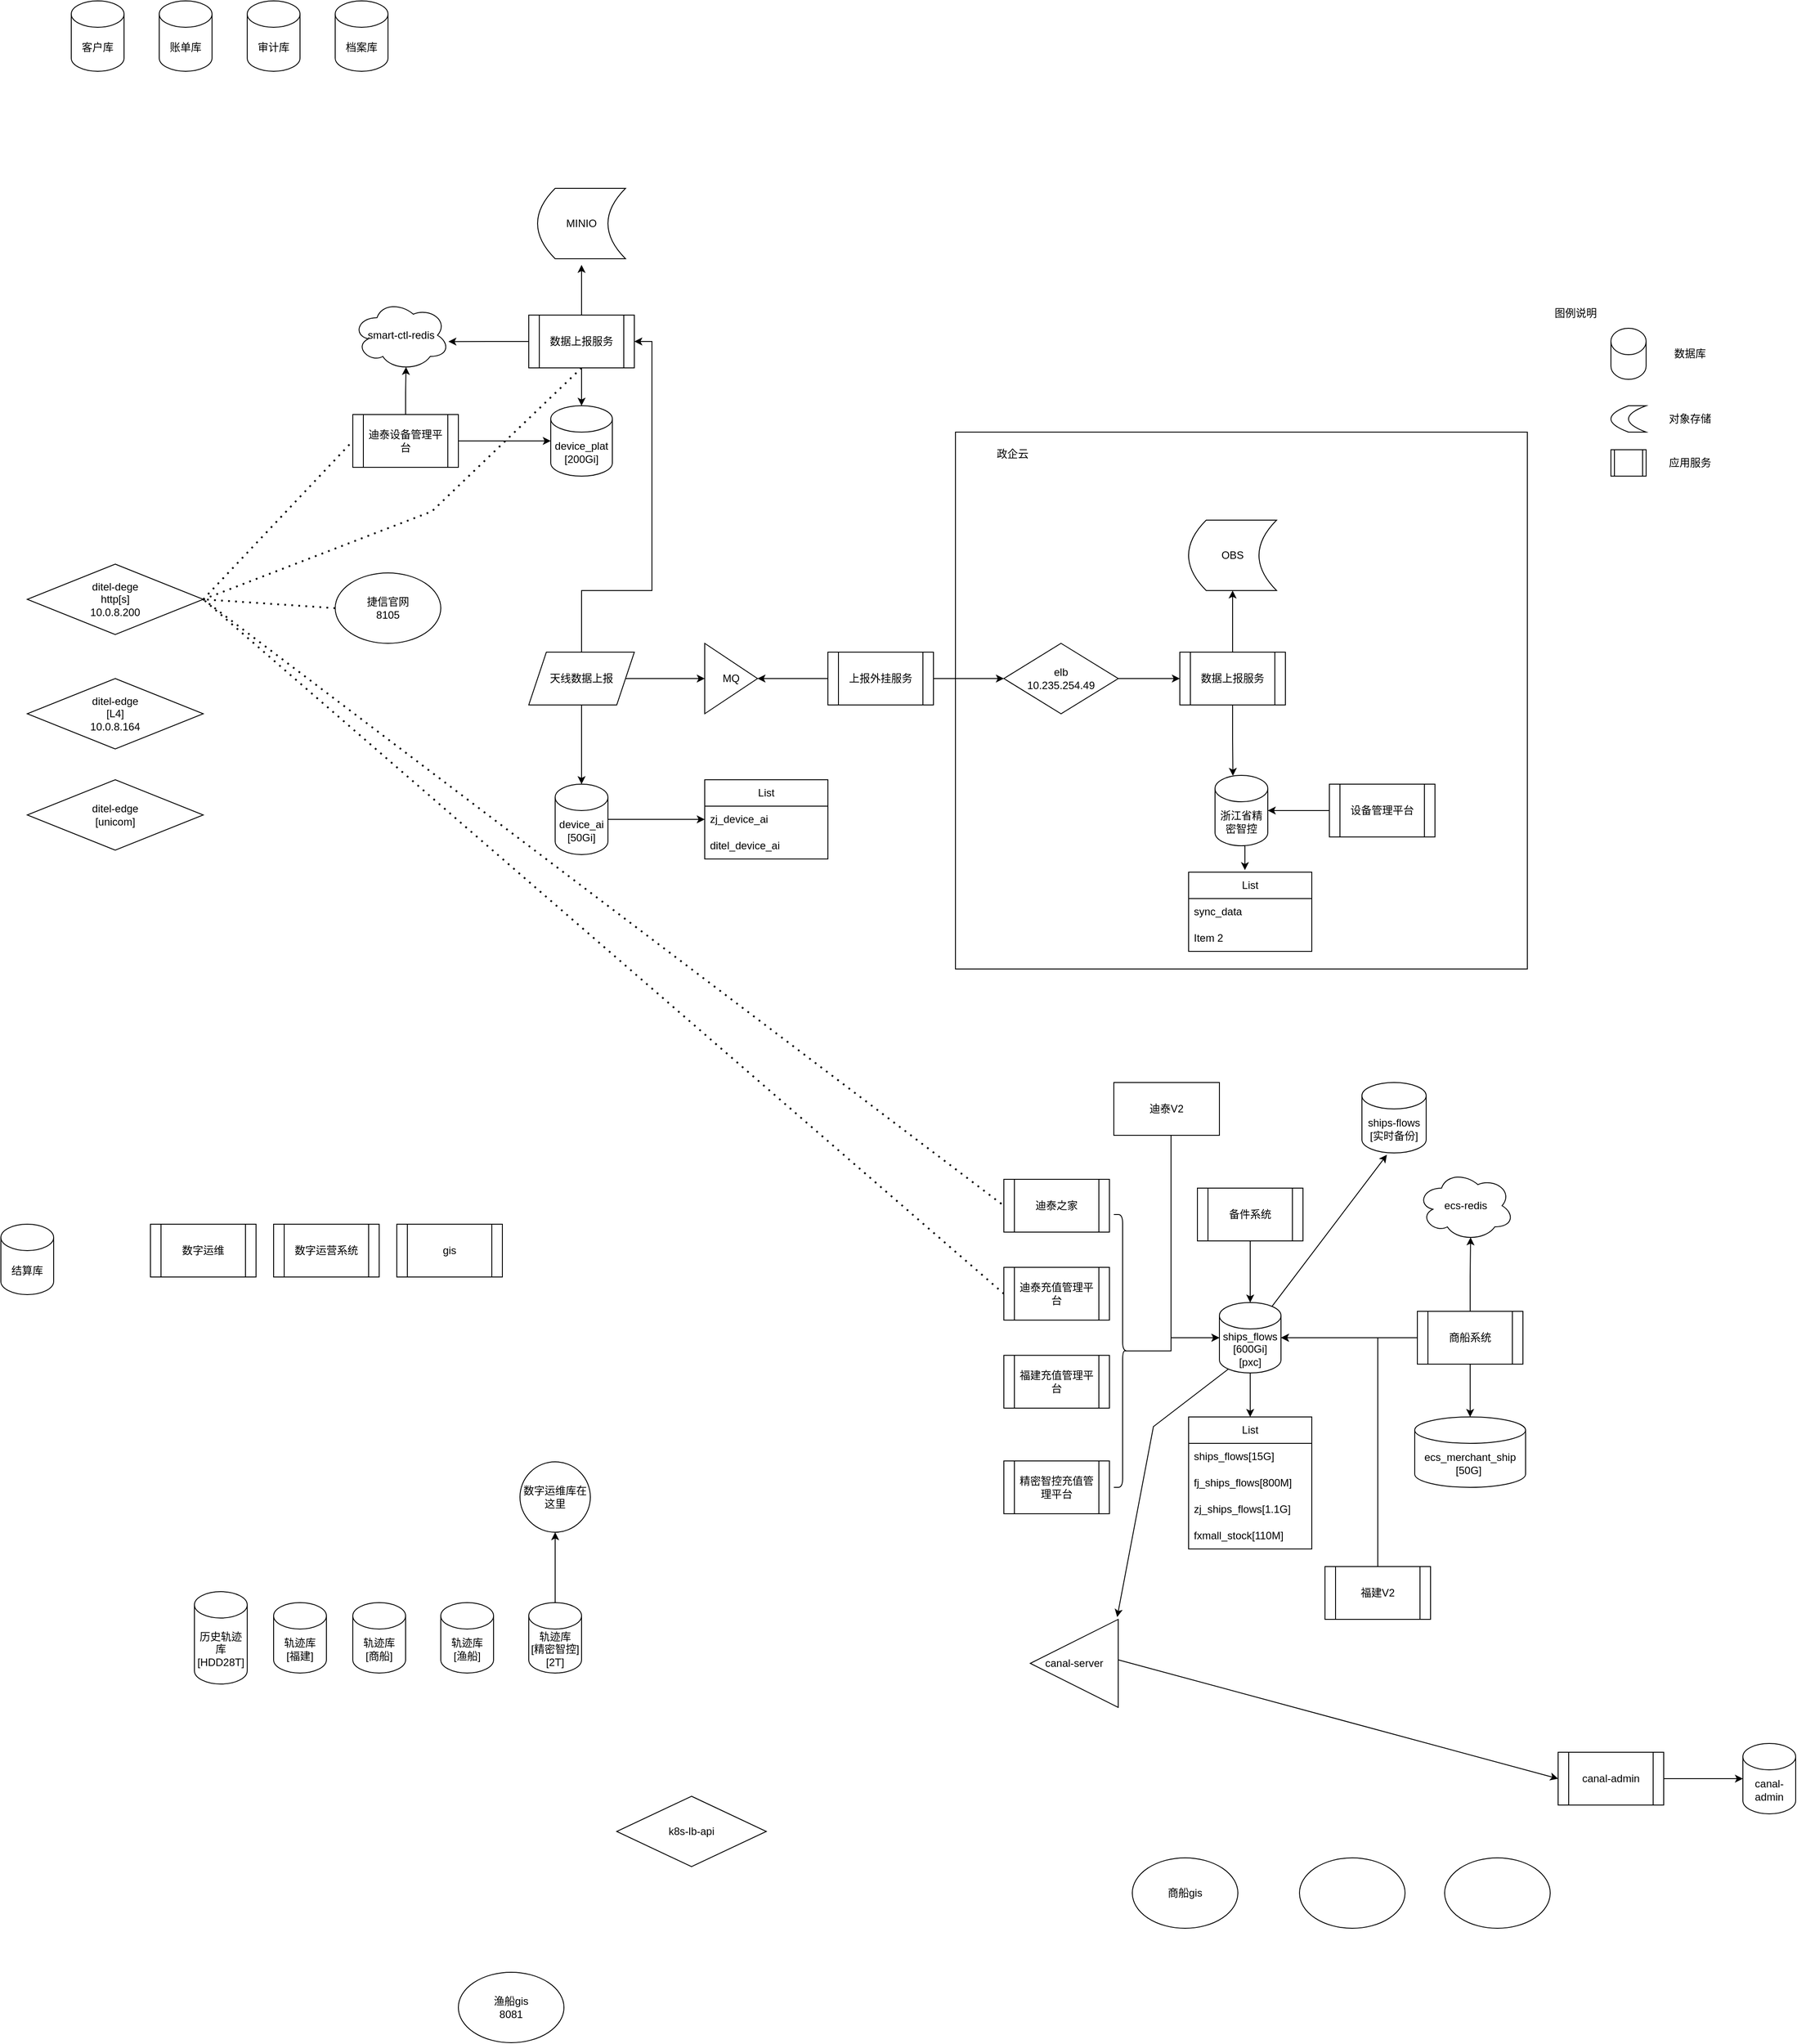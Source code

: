 <mxfile version="21.7.5" type="github">
  <diagram id="1JJ-UvxjRfw-XplDersZ" name="Page-1">
    <mxGraphModel dx="2066" dy="2799" grid="1" gridSize="10" guides="1" tooltips="1" connect="1" arrows="1" fold="1" page="1" pageScale="1" pageWidth="1169" pageHeight="827" math="0" shadow="0">
      <root>
        <mxCell id="0" />
        <mxCell id="1" parent="0" />
        <mxCell id="yJ9xiVmko6FUMowYA85W-11" style="edgeStyle=orthogonalEdgeStyle;rounded=0;orthogonalLoop=1;jettySize=auto;html=1;entryX=0.5;entryY=0;entryDx=0;entryDy=0;" parent="1" source="yJ9xiVmko6FUMowYA85W-1" target="yJ9xiVmko6FUMowYA85W-4" edge="1">
          <mxGeometry relative="1" as="geometry" />
        </mxCell>
        <mxCell id="yJ9xiVmko6FUMowYA85W-1" value="ships_flows&lt;br&gt;[600Gi]&lt;br&gt;[pxc]" style="shape=cylinder3;whiteSpace=wrap;html=1;boundedLbl=1;backgroundOutline=1;size=15;" parent="1" vertex="1">
          <mxGeometry x="1475" y="359" width="70" height="80" as="geometry" />
        </mxCell>
        <mxCell id="yJ9xiVmko6FUMowYA85W-2" value="ecs_merchant_ship&lt;div&gt;[50G]&amp;nbsp;&lt;/div&gt;" style="shape=cylinder3;whiteSpace=wrap;html=1;boundedLbl=1;backgroundOutline=1;size=15;" parent="1" vertex="1">
          <mxGeometry x="1697" y="489" width="126" height="80" as="geometry" />
        </mxCell>
        <mxCell id="Zfk1nKemQIYkyYiP94ir-39" style="edgeStyle=orthogonalEdgeStyle;rounded=0;orthogonalLoop=1;jettySize=auto;html=1;entryX=0;entryY=0.5;entryDx=0;entryDy=0;" parent="1" source="yJ9xiVmko6FUMowYA85W-3" target="Zfk1nKemQIYkyYiP94ir-9" edge="1">
          <mxGeometry relative="1" as="geometry" />
        </mxCell>
        <mxCell id="yJ9xiVmko6FUMowYA85W-3" value="device_ai&lt;br&gt;[50Gi]" style="shape=cylinder3;whiteSpace=wrap;html=1;boundedLbl=1;backgroundOutline=1;size=15;" parent="1" vertex="1">
          <mxGeometry x="720" y="-230" width="60" height="80" as="geometry" />
        </mxCell>
        <mxCell id="yJ9xiVmko6FUMowYA85W-4" value="List" style="swimlane;fontStyle=0;childLayout=stackLayout;horizontal=1;startSize=30;horizontalStack=0;resizeParent=1;resizeParentMax=0;resizeLast=0;collapsible=1;marginBottom=0;whiteSpace=wrap;html=1;" parent="1" vertex="1">
          <mxGeometry x="1440" y="489" width="140" height="150" as="geometry">
            <mxRectangle x="1080" y="500" width="60" height="30" as="alternateBounds" />
          </mxGeometry>
        </mxCell>
        <mxCell id="yJ9xiVmko6FUMowYA85W-5" value="ships_flows[15G]" style="text;strokeColor=none;fillColor=none;align=left;verticalAlign=middle;spacingLeft=4;spacingRight=4;overflow=hidden;points=[[0,0.5],[1,0.5]];portConstraint=eastwest;rotatable=0;whiteSpace=wrap;html=1;" parent="yJ9xiVmko6FUMowYA85W-4" vertex="1">
          <mxGeometry y="30" width="140" height="30" as="geometry" />
        </mxCell>
        <mxCell id="yJ9xiVmko6FUMowYA85W-28" value="fj_ships_flows[800M]" style="text;strokeColor=none;fillColor=none;align=left;verticalAlign=middle;spacingLeft=4;spacingRight=4;overflow=hidden;points=[[0,0.5],[1,0.5]];portConstraint=eastwest;rotatable=0;whiteSpace=wrap;html=1;" parent="yJ9xiVmko6FUMowYA85W-4" vertex="1">
          <mxGeometry y="60" width="140" height="30" as="geometry" />
        </mxCell>
        <mxCell id="yJ9xiVmko6FUMowYA85W-6" value="zj_ships_flows[1.1G]" style="text;strokeColor=none;fillColor=none;align=left;verticalAlign=middle;spacingLeft=4;spacingRight=4;overflow=hidden;points=[[0,0.5],[1,0.5]];portConstraint=eastwest;rotatable=0;whiteSpace=wrap;html=1;" parent="yJ9xiVmko6FUMowYA85W-4" vertex="1">
          <mxGeometry y="90" width="140" height="30" as="geometry" />
        </mxCell>
        <mxCell id="yJ9xiVmko6FUMowYA85W-74" value="fxmall_stock[110M]" style="text;strokeColor=none;fillColor=none;align=left;verticalAlign=middle;spacingLeft=4;spacingRight=4;overflow=hidden;points=[[0,0.5],[1,0.5]];portConstraint=eastwest;rotatable=0;whiteSpace=wrap;html=1;" parent="yJ9xiVmko6FUMowYA85W-4" vertex="1">
          <mxGeometry y="120" width="140" height="30" as="geometry" />
        </mxCell>
        <mxCell id="yJ9xiVmko6FUMowYA85W-12" value="device_plat&lt;br&gt;[200Gi]" style="shape=cylinder3;whiteSpace=wrap;html=1;boundedLbl=1;backgroundOutline=1;size=15;" parent="1" vertex="1">
          <mxGeometry x="715" y="-660" width="70" height="80" as="geometry" />
        </mxCell>
        <mxCell id="yJ9xiVmko6FUMowYA85W-18" value="gis" style="shape=process;whiteSpace=wrap;html=1;backgroundOutline=1;" parent="1" vertex="1">
          <mxGeometry x="540" y="270" width="120" height="60" as="geometry" />
        </mxCell>
        <mxCell id="yJ9xiVmko6FUMowYA85W-41" style="edgeStyle=orthogonalEdgeStyle;rounded=0;orthogonalLoop=1;jettySize=auto;html=1;entryX=0.55;entryY=0.95;entryDx=0;entryDy=0;entryPerimeter=0;" parent="1" source="yJ9xiVmko6FUMowYA85W-19" target="yJ9xiVmko6FUMowYA85W-40" edge="1">
          <mxGeometry relative="1" as="geometry" />
        </mxCell>
        <mxCell id="yJ9xiVmko6FUMowYA85W-71" value="" style="edgeStyle=orthogonalEdgeStyle;rounded=0;orthogonalLoop=1;jettySize=auto;html=1;" parent="1" source="yJ9xiVmko6FUMowYA85W-19" target="yJ9xiVmko6FUMowYA85W-2" edge="1">
          <mxGeometry relative="1" as="geometry" />
        </mxCell>
        <mxCell id="yJ9xiVmko6FUMowYA85W-72" style="edgeStyle=orthogonalEdgeStyle;rounded=0;orthogonalLoop=1;jettySize=auto;html=1;exitX=0;exitY=0.5;exitDx=0;exitDy=0;entryX=1;entryY=0.5;entryDx=0;entryDy=0;entryPerimeter=0;" parent="1" source="yJ9xiVmko6FUMowYA85W-19" target="yJ9xiVmko6FUMowYA85W-1" edge="1">
          <mxGeometry relative="1" as="geometry" />
        </mxCell>
        <mxCell id="yJ9xiVmko6FUMowYA85W-19" value="商船系统" style="shape=process;whiteSpace=wrap;html=1;backgroundOutline=1;" parent="1" vertex="1">
          <mxGeometry x="1700" y="369" width="120" height="60" as="geometry" />
        </mxCell>
        <mxCell id="yJ9xiVmko6FUMowYA85W-75" value="" style="edgeStyle=orthogonalEdgeStyle;rounded=0;orthogonalLoop=1;jettySize=auto;html=1;" parent="1" source="yJ9xiVmko6FUMowYA85W-20" target="yJ9xiVmko6FUMowYA85W-1" edge="1">
          <mxGeometry relative="1" as="geometry" />
        </mxCell>
        <mxCell id="yJ9xiVmko6FUMowYA85W-20" value="备件系统" style="shape=process;whiteSpace=wrap;html=1;backgroundOutline=1;" parent="1" vertex="1">
          <mxGeometry x="1450" y="229" width="120" height="60" as="geometry" />
        </mxCell>
        <mxCell id="yJ9xiVmko6FUMowYA85W-21" value="轨迹库&lt;br&gt;[商船]" style="shape=cylinder3;whiteSpace=wrap;html=1;boundedLbl=1;backgroundOutline=1;size=15;" parent="1" vertex="1">
          <mxGeometry x="490" y="700" width="60" height="80" as="geometry" />
        </mxCell>
        <mxCell id="yJ9xiVmko6FUMowYA85W-22" value="轨迹库&lt;br&gt;[渔船]" style="shape=cylinder3;whiteSpace=wrap;html=1;boundedLbl=1;backgroundOutline=1;size=15;" parent="1" vertex="1">
          <mxGeometry x="590" y="700" width="60" height="80" as="geometry" />
        </mxCell>
        <mxCell id="yJ9xiVmko6FUMowYA85W-32" value="" style="edgeStyle=orthogonalEdgeStyle;rounded=0;orthogonalLoop=1;jettySize=auto;html=1;" parent="1" source="yJ9xiVmko6FUMowYA85W-29" target="yJ9xiVmko6FUMowYA85W-31" edge="1">
          <mxGeometry relative="1" as="geometry" />
        </mxCell>
        <mxCell id="yJ9xiVmko6FUMowYA85W-29" value="轨迹库&lt;br&gt;[精密智控]&lt;br&gt;[2T]" style="shape=cylinder3;whiteSpace=wrap;html=1;boundedLbl=1;backgroundOutline=1;size=15;" parent="1" vertex="1">
          <mxGeometry x="690" y="700" width="60" height="80" as="geometry" />
        </mxCell>
        <mxCell id="yJ9xiVmko6FUMowYA85W-30" value="数字运维" style="shape=process;whiteSpace=wrap;html=1;backgroundOutline=1;" parent="1" vertex="1">
          <mxGeometry x="260" y="270" width="120" height="60" as="geometry" />
        </mxCell>
        <mxCell id="yJ9xiVmko6FUMowYA85W-31" value="数字运维库在这里" style="ellipse;whiteSpace=wrap;html=1;" parent="1" vertex="1">
          <mxGeometry x="680" y="540" width="80" height="80" as="geometry" />
        </mxCell>
        <mxCell id="yJ9xiVmko6FUMowYA85W-36" value="数字运营系统" style="shape=process;whiteSpace=wrap;html=1;backgroundOutline=1;" parent="1" vertex="1">
          <mxGeometry x="400" y="270" width="120" height="60" as="geometry" />
        </mxCell>
        <mxCell id="yJ9xiVmko6FUMowYA85W-37" value="轨迹库&lt;br&gt;[福建]" style="shape=cylinder3;whiteSpace=wrap;html=1;boundedLbl=1;backgroundOutline=1;size=15;" parent="1" vertex="1">
          <mxGeometry x="400" y="700" width="60" height="80" as="geometry" />
        </mxCell>
        <mxCell id="yJ9xiVmko6FUMowYA85W-38" value="历史轨迹库&lt;br&gt;[HDD28T]&lt;br&gt;" style="shape=cylinder3;whiteSpace=wrap;html=1;boundedLbl=1;backgroundOutline=1;size=15;" parent="1" vertex="1">
          <mxGeometry x="310" y="687.5" width="60" height="105" as="geometry" />
        </mxCell>
        <mxCell id="yJ9xiVmko6FUMowYA85W-40" value="ecs-redis" style="ellipse;shape=cloud;whiteSpace=wrap;html=1;" parent="1" vertex="1">
          <mxGeometry x="1700" y="209" width="110" height="80" as="geometry" />
        </mxCell>
        <mxCell id="yJ9xiVmko6FUMowYA85W-45" style="edgeStyle=orthogonalEdgeStyle;rounded=0;orthogonalLoop=1;jettySize=auto;html=1;exitX=0;exitY=0.5;exitDx=0;exitDy=0;entryX=0.988;entryY=0.589;entryDx=0;entryDy=0;entryPerimeter=0;" parent="1" source="yJ9xiVmko6FUMowYA85W-42" target="yJ9xiVmko6FUMowYA85W-43" edge="1">
          <mxGeometry relative="1" as="geometry" />
        </mxCell>
        <mxCell id="yJ9xiVmko6FUMowYA85W-48" style="edgeStyle=orthogonalEdgeStyle;rounded=0;orthogonalLoop=1;jettySize=auto;html=1;" parent="1" source="yJ9xiVmko6FUMowYA85W-42" target="yJ9xiVmko6FUMowYA85W-12" edge="1">
          <mxGeometry relative="1" as="geometry" />
        </mxCell>
        <mxCell id="yJ9xiVmko6FUMowYA85W-70" style="edgeStyle=orthogonalEdgeStyle;rounded=0;orthogonalLoop=1;jettySize=auto;html=1;entryX=0.5;entryY=1.087;entryDx=0;entryDy=0;entryPerimeter=0;" parent="1" source="yJ9xiVmko6FUMowYA85W-42" target="yJ9xiVmko6FUMowYA85W-69" edge="1">
          <mxGeometry relative="1" as="geometry" />
        </mxCell>
        <mxCell id="yJ9xiVmko6FUMowYA85W-42" value="数据上报服务" style="shape=process;whiteSpace=wrap;html=1;backgroundOutline=1;" parent="1" vertex="1">
          <mxGeometry x="690" y="-763" width="120" height="60" as="geometry" />
        </mxCell>
        <mxCell id="yJ9xiVmko6FUMowYA85W-43" value="smart-ctl-redis" style="ellipse;shape=cloud;whiteSpace=wrap;html=1;" parent="1" vertex="1">
          <mxGeometry x="490" y="-780" width="110" height="80" as="geometry" />
        </mxCell>
        <mxCell id="yJ9xiVmko6FUMowYA85W-46" style="edgeStyle=orthogonalEdgeStyle;rounded=0;orthogonalLoop=1;jettySize=auto;html=1;exitX=0.5;exitY=0;exitDx=0;exitDy=0;entryX=0.55;entryY=0.95;entryDx=0;entryDy=0;entryPerimeter=0;" parent="1" source="yJ9xiVmko6FUMowYA85W-44" target="yJ9xiVmko6FUMowYA85W-43" edge="1">
          <mxGeometry relative="1" as="geometry" />
        </mxCell>
        <mxCell id="yJ9xiVmko6FUMowYA85W-49" style="edgeStyle=orthogonalEdgeStyle;rounded=0;orthogonalLoop=1;jettySize=auto;html=1;exitX=1;exitY=0.5;exitDx=0;exitDy=0;entryX=0;entryY=0.5;entryDx=0;entryDy=0;entryPerimeter=0;" parent="1" source="yJ9xiVmko6FUMowYA85W-44" target="yJ9xiVmko6FUMowYA85W-12" edge="1">
          <mxGeometry relative="1" as="geometry" />
        </mxCell>
        <mxCell id="yJ9xiVmko6FUMowYA85W-44" value="迪泰设备管理平台" style="shape=process;whiteSpace=wrap;html=1;backgroundOutline=1;" parent="1" vertex="1">
          <mxGeometry x="490" y="-650" width="120" height="60" as="geometry" />
        </mxCell>
        <mxCell id="yJ9xiVmko6FUMowYA85W-63" value="" style="edgeStyle=orthogonalEdgeStyle;rounded=0;orthogonalLoop=1;jettySize=auto;html=1;" parent="1" source="yJ9xiVmko6FUMowYA85W-57" target="yJ9xiVmko6FUMowYA85W-58" edge="1">
          <mxGeometry relative="1" as="geometry" />
        </mxCell>
        <mxCell id="yJ9xiVmko6FUMowYA85W-65" value="" style="edgeStyle=orthogonalEdgeStyle;rounded=0;orthogonalLoop=1;jettySize=auto;html=1;exitX=0.5;exitY=0;exitDx=0;exitDy=0;" parent="1" source="yJ9xiVmko6FUMowYA85W-57" target="yJ9xiVmko6FUMowYA85W-42" edge="1">
          <mxGeometry relative="1" as="geometry">
            <Array as="points">
              <mxPoint x="750" y="-450" />
              <mxPoint x="830" y="-450" />
              <mxPoint x="830" y="-733" />
            </Array>
          </mxGeometry>
        </mxCell>
        <mxCell id="yJ9xiVmko6FUMowYA85W-66" style="edgeStyle=orthogonalEdgeStyle;rounded=0;orthogonalLoop=1;jettySize=auto;html=1;exitX=0.5;exitY=1;exitDx=0;exitDy=0;entryX=0.5;entryY=0;entryDx=0;entryDy=0;entryPerimeter=0;" parent="1" source="yJ9xiVmko6FUMowYA85W-57" target="yJ9xiVmko6FUMowYA85W-3" edge="1">
          <mxGeometry relative="1" as="geometry" />
        </mxCell>
        <mxCell id="yJ9xiVmko6FUMowYA85W-57" value="天线数据上报" style="shape=parallelogram;perimeter=parallelogramPerimeter;whiteSpace=wrap;html=1;fixedSize=1;" parent="1" vertex="1">
          <mxGeometry x="690" y="-380" width="120" height="60" as="geometry" />
        </mxCell>
        <mxCell id="yJ9xiVmko6FUMowYA85W-58" value="MQ" style="triangle;whiteSpace=wrap;html=1;" parent="1" vertex="1">
          <mxGeometry x="890" y="-390" width="60" height="80" as="geometry" />
        </mxCell>
        <mxCell id="yJ9xiVmko6FUMowYA85W-61" value="" style="edgeStyle=orthogonalEdgeStyle;rounded=0;orthogonalLoop=1;jettySize=auto;html=1;" parent="1" source="yJ9xiVmko6FUMowYA85W-59" target="yJ9xiVmko6FUMowYA85W-58" edge="1">
          <mxGeometry relative="1" as="geometry" />
        </mxCell>
        <mxCell id="yJ9xiVmko6FUMowYA85W-59" value="上报外挂服务" style="shape=process;whiteSpace=wrap;html=1;backgroundOutline=1;" parent="1" vertex="1">
          <mxGeometry x="1030" y="-380" width="120" height="60" as="geometry" />
        </mxCell>
        <mxCell id="yJ9xiVmko6FUMowYA85W-69" value="MINIO" style="shape=dataStorage;whiteSpace=wrap;html=1;fixedSize=1;" parent="1" vertex="1">
          <mxGeometry x="700" y="-907" width="100" height="80" as="geometry" />
        </mxCell>
        <mxCell id="yJ9xiVmko6FUMowYA85W-73" value="结算库" style="shape=cylinder3;whiteSpace=wrap;html=1;boundedLbl=1;backgroundOutline=1;size=15;" parent="1" vertex="1">
          <mxGeometry x="90" y="270" width="60" height="80" as="geometry" />
        </mxCell>
        <mxCell id="yJ9xiVmko6FUMowYA85W-83" style="edgeStyle=orthogonalEdgeStyle;rounded=0;orthogonalLoop=1;jettySize=auto;html=1;exitX=0.1;exitY=0.5;exitDx=0;exitDy=0;exitPerimeter=0;entryX=0;entryY=0.5;entryDx=0;entryDy=0;entryPerimeter=0;" parent="1" source="yJ9xiVmko6FUMowYA85W-81" target="yJ9xiVmko6FUMowYA85W-1" edge="1">
          <mxGeometry relative="1" as="geometry">
            <Array as="points">
              <mxPoint x="1420" y="414" />
              <mxPoint x="1420" y="399" />
            </Array>
          </mxGeometry>
        </mxCell>
        <mxCell id="yJ9xiVmko6FUMowYA85W-85" value="" style="group" parent="1" vertex="1" connectable="0">
          <mxGeometry x="1230" y="219" width="145" height="380" as="geometry" />
        </mxCell>
        <mxCell id="yJ9xiVmko6FUMowYA85W-16" value="迪泰之家" style="shape=process;whiteSpace=wrap;html=1;backgroundOutline=1;" parent="yJ9xiVmko6FUMowYA85W-85" vertex="1">
          <mxGeometry width="120" height="60" as="geometry" />
        </mxCell>
        <mxCell id="yJ9xiVmko6FUMowYA85W-76" value="迪泰充值管理平台" style="shape=process;whiteSpace=wrap;html=1;backgroundOutline=1;container=0;" parent="yJ9xiVmko6FUMowYA85W-85" vertex="1">
          <mxGeometry y="100" width="120" height="60" as="geometry" />
        </mxCell>
        <mxCell id="yJ9xiVmko6FUMowYA85W-77" value="福建充值管理平台" style="shape=process;whiteSpace=wrap;html=1;backgroundOutline=1;container=0;" parent="yJ9xiVmko6FUMowYA85W-85" vertex="1">
          <mxGeometry y="200" width="120" height="60" as="geometry" />
        </mxCell>
        <mxCell id="yJ9xiVmko6FUMowYA85W-78" value="精密智控充值管理平台" style="shape=process;whiteSpace=wrap;html=1;backgroundOutline=1;container=0;" parent="yJ9xiVmko6FUMowYA85W-85" vertex="1">
          <mxGeometry y="320" width="120" height="60" as="geometry" />
        </mxCell>
        <mxCell id="yJ9xiVmko6FUMowYA85W-81" value="" style="shape=curlyBracket;whiteSpace=wrap;html=1;rounded=1;flipH=1;labelPosition=right;verticalLabelPosition=middle;align=left;verticalAlign=middle;container=0;" parent="yJ9xiVmko6FUMowYA85W-85" vertex="1">
          <mxGeometry x="125" y="40" width="20" height="310" as="geometry" />
        </mxCell>
        <mxCell id="yJ9xiVmko6FUMowYA85W-87" style="edgeStyle=orthogonalEdgeStyle;rounded=0;orthogonalLoop=1;jettySize=auto;html=1;" parent="1" source="yJ9xiVmko6FUMowYA85W-86" target="yJ9xiVmko6FUMowYA85W-1" edge="1">
          <mxGeometry relative="1" as="geometry">
            <Array as="points">
              <mxPoint x="1420" y="399" />
            </Array>
          </mxGeometry>
        </mxCell>
        <mxCell id="yJ9xiVmko6FUMowYA85W-86" value="迪泰V2" style="rounded=0;whiteSpace=wrap;html=1;" parent="1" vertex="1">
          <mxGeometry x="1355" y="109" width="120" height="60" as="geometry" />
        </mxCell>
        <mxCell id="yJ9xiVmko6FUMowYA85W-89" style="edgeStyle=orthogonalEdgeStyle;rounded=0;orthogonalLoop=1;jettySize=auto;html=1;exitX=0.5;exitY=0;exitDx=0;exitDy=0;entryX=1;entryY=0.5;entryDx=0;entryDy=0;entryPerimeter=0;" parent="1" source="yJ9xiVmko6FUMowYA85W-88" target="yJ9xiVmko6FUMowYA85W-1" edge="1">
          <mxGeometry relative="1" as="geometry" />
        </mxCell>
        <mxCell id="yJ9xiVmko6FUMowYA85W-88" value="福建V2" style="shape=process;whiteSpace=wrap;html=1;backgroundOutline=1;" parent="1" vertex="1">
          <mxGeometry x="1595" y="659" width="120" height="60" as="geometry" />
        </mxCell>
        <mxCell id="yJ9xiVmko6FUMowYA85W-92" value="图例说明" style="text;html=1;strokeColor=none;fillColor=none;align=center;verticalAlign=middle;whiteSpace=wrap;rounded=0;" parent="1" vertex="1">
          <mxGeometry x="1850" y="-780" width="60" height="30" as="geometry" />
        </mxCell>
        <mxCell id="yJ9xiVmko6FUMowYA85W-93" value="" style="shape=cylinder3;whiteSpace=wrap;html=1;boundedLbl=1;backgroundOutline=1;size=15;" parent="1" vertex="1">
          <mxGeometry x="1920" y="-748" width="40" height="58" as="geometry" />
        </mxCell>
        <mxCell id="yJ9xiVmko6FUMowYA85W-94" value="数据库" style="text;html=1;strokeColor=none;fillColor=none;align=center;verticalAlign=middle;whiteSpace=wrap;rounded=0;" parent="1" vertex="1">
          <mxGeometry x="1980" y="-734" width="60" height="30" as="geometry" />
        </mxCell>
        <mxCell id="yJ9xiVmko6FUMowYA85W-97" value="" style="shape=dataStorage;whiteSpace=wrap;html=1;fixedSize=1;" parent="1" vertex="1">
          <mxGeometry x="1920" y="-660" width="40" height="30" as="geometry" />
        </mxCell>
        <mxCell id="yJ9xiVmko6FUMowYA85W-98" value="对象存储" style="text;html=1;strokeColor=none;fillColor=none;align=center;verticalAlign=middle;whiteSpace=wrap;rounded=0;" parent="1" vertex="1">
          <mxGeometry x="1980" y="-660" width="60" height="30" as="geometry" />
        </mxCell>
        <mxCell id="yJ9xiVmko6FUMowYA85W-99" value="" style="shape=process;whiteSpace=wrap;html=1;backgroundOutline=1;" parent="1" vertex="1">
          <mxGeometry x="1920" y="-610" width="40" height="30" as="geometry" />
        </mxCell>
        <mxCell id="yJ9xiVmko6FUMowYA85W-100" value="应用服务" style="text;html=1;strokeColor=none;fillColor=none;align=center;verticalAlign=middle;whiteSpace=wrap;rounded=0;" parent="1" vertex="1">
          <mxGeometry x="1980" y="-610" width="60" height="30" as="geometry" />
        </mxCell>
        <mxCell id="Zfk1nKemQIYkyYiP94ir-1" value="ships-flows&lt;br&gt;[实时备份]" style="shape=cylinder3;whiteSpace=wrap;html=1;boundedLbl=1;backgroundOutline=1;size=15;" parent="1" vertex="1">
          <mxGeometry x="1637" y="109" width="73" height="80" as="geometry" />
        </mxCell>
        <mxCell id="Zfk1nKemQIYkyYiP94ir-6" value="" style="endArrow=classic;html=1;rounded=0;entryX=0.389;entryY=1.026;entryDx=0;entryDy=0;entryPerimeter=0;exitX=0.855;exitY=0;exitDx=0;exitDy=4.35;exitPerimeter=0;" parent="1" source="yJ9xiVmko6FUMowYA85W-1" target="Zfk1nKemQIYkyYiP94ir-1" edge="1">
          <mxGeometry width="50" height="50" relative="1" as="geometry">
            <mxPoint x="1540" y="369" as="sourcePoint" />
            <mxPoint x="1590" y="319" as="targetPoint" />
          </mxGeometry>
        </mxCell>
        <mxCell id="Zfk1nKemQIYkyYiP94ir-8" value="List" style="swimlane;fontStyle=0;childLayout=stackLayout;horizontal=1;startSize=30;horizontalStack=0;resizeParent=1;resizeParentMax=0;resizeLast=0;collapsible=1;marginBottom=0;whiteSpace=wrap;html=1;" parent="1" vertex="1">
          <mxGeometry x="890" y="-235" width="140" height="90" as="geometry" />
        </mxCell>
        <mxCell id="Zfk1nKemQIYkyYiP94ir-9" value="zj_device_ai" style="text;strokeColor=none;fillColor=none;align=left;verticalAlign=middle;spacingLeft=4;spacingRight=4;overflow=hidden;points=[[0,0.5],[1,0.5]];portConstraint=eastwest;rotatable=0;whiteSpace=wrap;html=1;" parent="Zfk1nKemQIYkyYiP94ir-8" vertex="1">
          <mxGeometry y="30" width="140" height="30" as="geometry" />
        </mxCell>
        <mxCell id="Zfk1nKemQIYkyYiP94ir-10" value="ditel_device_ai" style="text;strokeColor=none;fillColor=none;align=left;verticalAlign=middle;spacingLeft=4;spacingRight=4;overflow=hidden;points=[[0,0.5],[1,0.5]];portConstraint=eastwest;rotatable=0;whiteSpace=wrap;html=1;" parent="Zfk1nKemQIYkyYiP94ir-8" vertex="1">
          <mxGeometry y="60" width="140" height="30" as="geometry" />
        </mxCell>
        <mxCell id="Zfk1nKemQIYkyYiP94ir-22" value="" style="group" parent="1" vertex="1" connectable="0">
          <mxGeometry x="1175" y="-630" width="650" height="610" as="geometry" />
        </mxCell>
        <mxCell id="yJ9xiVmko6FUMowYA85W-50" value="浙江省精密智控" style="shape=cylinder3;whiteSpace=wrap;html=1;boundedLbl=1;backgroundOutline=1;size=15;" parent="Zfk1nKemQIYkyYiP94ir-22" vertex="1">
          <mxGeometry x="295" y="390" width="60" height="80" as="geometry" />
        </mxCell>
        <mxCell id="yJ9xiVmko6FUMowYA85W-55" style="edgeStyle=orthogonalEdgeStyle;rounded=0;orthogonalLoop=1;jettySize=auto;html=1;entryX=0.339;entryY=0.007;entryDx=0;entryDy=0;entryPerimeter=0;" parent="Zfk1nKemQIYkyYiP94ir-22" source="yJ9xiVmko6FUMowYA85W-51" target="yJ9xiVmko6FUMowYA85W-50" edge="1">
          <mxGeometry relative="1" as="geometry" />
        </mxCell>
        <mxCell id="yJ9xiVmko6FUMowYA85W-51" value="数据上报服务" style="shape=process;whiteSpace=wrap;html=1;backgroundOutline=1;" parent="Zfk1nKemQIYkyYiP94ir-22" vertex="1">
          <mxGeometry x="255" y="250" width="120" height="60" as="geometry" />
        </mxCell>
        <mxCell id="yJ9xiVmko6FUMowYA85W-56" style="edgeStyle=orthogonalEdgeStyle;rounded=0;orthogonalLoop=1;jettySize=auto;html=1;entryX=1;entryY=0.5;entryDx=0;entryDy=0;entryPerimeter=0;" parent="Zfk1nKemQIYkyYiP94ir-22" source="yJ9xiVmko6FUMowYA85W-52" target="yJ9xiVmko6FUMowYA85W-50" edge="1">
          <mxGeometry relative="1" as="geometry" />
        </mxCell>
        <mxCell id="yJ9xiVmko6FUMowYA85W-52" value="设备管理平台" style="shape=process;whiteSpace=wrap;html=1;backgroundOutline=1;" parent="Zfk1nKemQIYkyYiP94ir-22" vertex="1">
          <mxGeometry x="425" y="400" width="120" height="60" as="geometry" />
        </mxCell>
        <mxCell id="yJ9xiVmko6FUMowYA85W-54" style="edgeStyle=orthogonalEdgeStyle;rounded=0;orthogonalLoop=1;jettySize=auto;html=1;entryX=0;entryY=0.5;entryDx=0;entryDy=0;" parent="Zfk1nKemQIYkyYiP94ir-22" source="yJ9xiVmko6FUMowYA85W-53" target="yJ9xiVmko6FUMowYA85W-51" edge="1">
          <mxGeometry relative="1" as="geometry" />
        </mxCell>
        <mxCell id="yJ9xiVmko6FUMowYA85W-53" value="elb&lt;br&gt;10.235.254.49" style="rhombus;whiteSpace=wrap;html=1;" parent="Zfk1nKemQIYkyYiP94ir-22" vertex="1">
          <mxGeometry x="55" y="240" width="130" height="80" as="geometry" />
        </mxCell>
        <mxCell id="yJ9xiVmko6FUMowYA85W-64" value="" style="edgeStyle=orthogonalEdgeStyle;rounded=0;orthogonalLoop=1;jettySize=auto;html=1;" parent="Zfk1nKemQIYkyYiP94ir-22" source="yJ9xiVmko6FUMowYA85W-59" target="yJ9xiVmko6FUMowYA85W-53" edge="1">
          <mxGeometry relative="1" as="geometry" />
        </mxCell>
        <mxCell id="yJ9xiVmko6FUMowYA85W-67" value="OBS" style="shape=dataStorage;whiteSpace=wrap;html=1;fixedSize=1;" parent="Zfk1nKemQIYkyYiP94ir-22" vertex="1">
          <mxGeometry x="265" y="100" width="100" height="80" as="geometry" />
        </mxCell>
        <mxCell id="yJ9xiVmko6FUMowYA85W-68" style="edgeStyle=orthogonalEdgeStyle;rounded=0;orthogonalLoop=1;jettySize=auto;html=1;entryX=0.5;entryY=1;entryDx=0;entryDy=0;" parent="Zfk1nKemQIYkyYiP94ir-22" source="yJ9xiVmko6FUMowYA85W-51" target="yJ9xiVmko6FUMowYA85W-67" edge="1">
          <mxGeometry relative="1" as="geometry" />
        </mxCell>
        <mxCell id="Zfk1nKemQIYkyYiP94ir-14" value="List" style="swimlane;fontStyle=0;childLayout=stackLayout;horizontal=1;startSize=30;horizontalStack=0;resizeParent=1;resizeParentMax=0;resizeLast=0;collapsible=1;marginBottom=0;whiteSpace=wrap;html=1;" parent="Zfk1nKemQIYkyYiP94ir-22" vertex="1">
          <mxGeometry x="265" y="500" width="140" height="90" as="geometry" />
        </mxCell>
        <mxCell id="Zfk1nKemQIYkyYiP94ir-15" value="sync_data" style="text;strokeColor=none;fillColor=none;align=left;verticalAlign=middle;spacingLeft=4;spacingRight=4;overflow=hidden;points=[[0,0.5],[1,0.5]];portConstraint=eastwest;rotatable=0;whiteSpace=wrap;html=1;" parent="Zfk1nKemQIYkyYiP94ir-14" vertex="1">
          <mxGeometry y="30" width="140" height="30" as="geometry" />
        </mxCell>
        <mxCell id="Zfk1nKemQIYkyYiP94ir-16" value="Item 2" style="text;strokeColor=none;fillColor=none;align=left;verticalAlign=middle;spacingLeft=4;spacingRight=4;overflow=hidden;points=[[0,0.5],[1,0.5]];portConstraint=eastwest;rotatable=0;whiteSpace=wrap;html=1;" parent="Zfk1nKemQIYkyYiP94ir-14" vertex="1">
          <mxGeometry y="60" width="140" height="30" as="geometry" />
        </mxCell>
        <mxCell id="Zfk1nKemQIYkyYiP94ir-19" style="edgeStyle=orthogonalEdgeStyle;rounded=0;orthogonalLoop=1;jettySize=auto;html=1;exitX=0.5;exitY=1;exitDx=0;exitDy=0;exitPerimeter=0;entryX=0.457;entryY=-0.026;entryDx=0;entryDy=0;entryPerimeter=0;" parent="Zfk1nKemQIYkyYiP94ir-22" source="yJ9xiVmko6FUMowYA85W-50" target="Zfk1nKemQIYkyYiP94ir-14" edge="1">
          <mxGeometry relative="1" as="geometry" />
        </mxCell>
        <mxCell id="Zfk1nKemQIYkyYiP94ir-20" value="" style="rounded=0;whiteSpace=wrap;html=1;fillColor=none;" parent="Zfk1nKemQIYkyYiP94ir-22" vertex="1">
          <mxGeometry width="650" height="610" as="geometry" />
        </mxCell>
        <mxCell id="Zfk1nKemQIYkyYiP94ir-21" value="政企云" style="text;html=1;strokeColor=none;fillColor=none;align=center;verticalAlign=middle;whiteSpace=wrap;rounded=0;" parent="Zfk1nKemQIYkyYiP94ir-22" vertex="1">
          <mxGeometry x="35" y="10" width="60" height="30" as="geometry" />
        </mxCell>
        <mxCell id="Zfk1nKemQIYkyYiP94ir-30" value="渔船gis&lt;br&gt;8081" style="ellipse;whiteSpace=wrap;html=1;" parent="1" vertex="1">
          <mxGeometry x="610" y="1120" width="120" height="80" as="geometry" />
        </mxCell>
        <mxCell id="Zfk1nKemQIYkyYiP94ir-31" value="捷信官网&lt;br&gt;8105" style="ellipse;whiteSpace=wrap;html=1;" parent="1" vertex="1">
          <mxGeometry x="470" y="-470" width="120" height="80" as="geometry" />
        </mxCell>
        <mxCell id="Zfk1nKemQIYkyYiP94ir-32" value="" style="ellipse;whiteSpace=wrap;html=1;" parent="1" vertex="1">
          <mxGeometry x="1731" y="990" width="120" height="80" as="geometry" />
        </mxCell>
        <mxCell id="Zfk1nKemQIYkyYiP94ir-33" value="" style="ellipse;whiteSpace=wrap;html=1;" parent="1" vertex="1">
          <mxGeometry x="1566" y="990" width="120" height="80" as="geometry" />
        </mxCell>
        <mxCell id="Zfk1nKemQIYkyYiP94ir-34" value="商船gis" style="ellipse;whiteSpace=wrap;html=1;" parent="1" vertex="1">
          <mxGeometry x="1376" y="990" width="120" height="80" as="geometry" />
        </mxCell>
        <mxCell id="Zfk1nKemQIYkyYiP94ir-35" value="k8s-lb-api" style="rhombus;whiteSpace=wrap;html=1;" parent="1" vertex="1">
          <mxGeometry x="790" y="920" width="170" height="80" as="geometry" />
        </mxCell>
        <mxCell id="Zfk1nKemQIYkyYiP94ir-36" value="ditel-dege&lt;br&gt;http[s]&lt;br&gt;10.0.8.200" style="rhombus;whiteSpace=wrap;html=1;" parent="1" vertex="1">
          <mxGeometry x="120" y="-480" width="200" height="80" as="geometry" />
        </mxCell>
        <mxCell id="Zfk1nKemQIYkyYiP94ir-37" value="ditel-edge&lt;br style=&quot;border-color: var(--border-color);&quot;&gt;[unicom]" style="rhombus;whiteSpace=wrap;html=1;" parent="1" vertex="1">
          <mxGeometry x="120" y="-235" width="200" height="80" as="geometry" />
        </mxCell>
        <mxCell id="Zfk1nKemQIYkyYiP94ir-38" value="ditel-edge&lt;br&gt;[L4]&lt;br&gt;10.0.8.164" style="rhombus;whiteSpace=wrap;html=1;" parent="1" vertex="1">
          <mxGeometry x="120" y="-350" width="200" height="80" as="geometry" />
        </mxCell>
        <mxCell id="Zfk1nKemQIYkyYiP94ir-42" value="" style="endArrow=none;dashed=1;html=1;dashPattern=1 3;strokeWidth=2;rounded=0;entryX=0;entryY=0.5;entryDx=0;entryDy=0;exitX=1;exitY=0.5;exitDx=0;exitDy=0;" parent="1" source="Zfk1nKemQIYkyYiP94ir-36" target="yJ9xiVmko6FUMowYA85W-16" edge="1">
          <mxGeometry width="50" height="50" relative="1" as="geometry">
            <mxPoint x="1090" y="310" as="sourcePoint" />
            <mxPoint x="1140" y="260" as="targetPoint" />
          </mxGeometry>
        </mxCell>
        <mxCell id="Zfk1nKemQIYkyYiP94ir-43" value="" style="endArrow=none;dashed=1;html=1;dashPattern=1 3;strokeWidth=2;rounded=0;exitX=0;exitY=0.5;exitDx=0;exitDy=0;" parent="1" source="yJ9xiVmko6FUMowYA85W-76" edge="1">
          <mxGeometry width="50" height="50" relative="1" as="geometry">
            <mxPoint x="600" y="-50" as="sourcePoint" />
            <mxPoint x="320" y="-440" as="targetPoint" />
          </mxGeometry>
        </mxCell>
        <mxCell id="Zfk1nKemQIYkyYiP94ir-44" value="" style="endArrow=none;dashed=1;html=1;dashPattern=1 3;strokeWidth=2;rounded=0;" parent="1" edge="1">
          <mxGeometry width="50" height="50" relative="1" as="geometry">
            <mxPoint x="320" y="-440" as="sourcePoint" />
            <mxPoint x="490" y="-620" as="targetPoint" />
          </mxGeometry>
        </mxCell>
        <mxCell id="Zfk1nKemQIYkyYiP94ir-45" value="" style="endArrow=none;dashed=1;html=1;dashPattern=1 3;strokeWidth=2;rounded=0;entryX=0.5;entryY=1;entryDx=0;entryDy=0;" parent="1" target="yJ9xiVmko6FUMowYA85W-42" edge="1">
          <mxGeometry width="50" height="50" relative="1" as="geometry">
            <mxPoint x="320" y="-440" as="sourcePoint" />
            <mxPoint x="370" y="-490" as="targetPoint" />
            <Array as="points">
              <mxPoint x="580" y="-540" />
            </Array>
          </mxGeometry>
        </mxCell>
        <mxCell id="Zfk1nKemQIYkyYiP94ir-46" value="canal-server" style="triangle;whiteSpace=wrap;html=1;direction=west;" parent="1" vertex="1">
          <mxGeometry x="1260" y="719" width="100" height="100" as="geometry" />
        </mxCell>
        <mxCell id="Zfk1nKemQIYkyYiP94ir-49" value="" style="endArrow=classic;html=1;rounded=0;entryX=0.012;entryY=1.026;entryDx=0;entryDy=0;entryPerimeter=0;exitX=0.145;exitY=1;exitDx=0;exitDy=-4.35;exitPerimeter=0;" parent="1" source="yJ9xiVmko6FUMowYA85W-1" target="Zfk1nKemQIYkyYiP94ir-46" edge="1">
          <mxGeometry width="50" height="50" relative="1" as="geometry">
            <mxPoint x="910" y="520" as="sourcePoint" />
            <mxPoint x="960" y="470" as="targetPoint" />
            <Array as="points">
              <mxPoint x="1400" y="500" />
            </Array>
          </mxGeometry>
        </mxCell>
        <mxCell id="Zfk1nKemQIYkyYiP94ir-50" value="" style="endArrow=none;dashed=1;html=1;dashPattern=1 3;strokeWidth=2;rounded=0;entryX=1;entryY=0.5;entryDx=0;entryDy=0;exitX=0;exitY=0.5;exitDx=0;exitDy=0;" parent="1" source="Zfk1nKemQIYkyYiP94ir-31" target="Zfk1nKemQIYkyYiP94ir-36" edge="1">
          <mxGeometry width="50" height="50" relative="1" as="geometry">
            <mxPoint x="450" y="1120" as="sourcePoint" />
            <mxPoint x="680" y="90" as="targetPoint" />
          </mxGeometry>
        </mxCell>
        <mxCell id="Zfk1nKemQIYkyYiP94ir-51" value="canal-admin" style="shape=cylinder3;whiteSpace=wrap;html=1;boundedLbl=1;backgroundOutline=1;size=15;" parent="1" vertex="1">
          <mxGeometry x="2070" y="860" width="60" height="80" as="geometry" />
        </mxCell>
        <mxCell id="Zfk1nKemQIYkyYiP94ir-53" style="edgeStyle=orthogonalEdgeStyle;rounded=0;orthogonalLoop=1;jettySize=auto;html=1;exitX=1;exitY=0.5;exitDx=0;exitDy=0;entryX=0;entryY=0.5;entryDx=0;entryDy=0;entryPerimeter=0;" parent="1" source="Zfk1nKemQIYkyYiP94ir-52" target="Zfk1nKemQIYkyYiP94ir-51" edge="1">
          <mxGeometry relative="1" as="geometry" />
        </mxCell>
        <mxCell id="Zfk1nKemQIYkyYiP94ir-52" value="canal-admin" style="shape=process;whiteSpace=wrap;html=1;backgroundOutline=1;" parent="1" vertex="1">
          <mxGeometry x="1860" y="870" width="120" height="60" as="geometry" />
        </mxCell>
        <mxCell id="Zfk1nKemQIYkyYiP94ir-54" value="" style="endArrow=classic;html=1;rounded=0;entryX=0;entryY=0.5;entryDx=0;entryDy=0;" parent="1" target="Zfk1nKemQIYkyYiP94ir-52" edge="1">
          <mxGeometry width="50" height="50" relative="1" as="geometry">
            <mxPoint x="1360" y="765" as="sourcePoint" />
            <mxPoint x="1410" y="715" as="targetPoint" />
          </mxGeometry>
        </mxCell>
        <mxCell id="tOaaeTTR0zc80CnQnCpb-1" value="客户库" style="shape=cylinder3;whiteSpace=wrap;html=1;boundedLbl=1;backgroundOutline=1;size=15;" vertex="1" parent="1">
          <mxGeometry x="170" y="-1120" width="60" height="80" as="geometry" />
        </mxCell>
        <mxCell id="tOaaeTTR0zc80CnQnCpb-2" value="账单库" style="shape=cylinder3;whiteSpace=wrap;html=1;boundedLbl=1;backgroundOutline=1;size=15;" vertex="1" parent="1">
          <mxGeometry x="270" y="-1120" width="60" height="80" as="geometry" />
        </mxCell>
        <mxCell id="tOaaeTTR0zc80CnQnCpb-3" value="审计库" style="shape=cylinder3;whiteSpace=wrap;html=1;boundedLbl=1;backgroundOutline=1;size=15;" vertex="1" parent="1">
          <mxGeometry x="370" y="-1120" width="60" height="80" as="geometry" />
        </mxCell>
        <mxCell id="tOaaeTTR0zc80CnQnCpb-4" value="档案库" style="shape=cylinder3;whiteSpace=wrap;html=1;boundedLbl=1;backgroundOutline=1;size=15;" vertex="1" parent="1">
          <mxGeometry x="470" y="-1120" width="60" height="80" as="geometry" />
        </mxCell>
      </root>
    </mxGraphModel>
  </diagram>
</mxfile>
